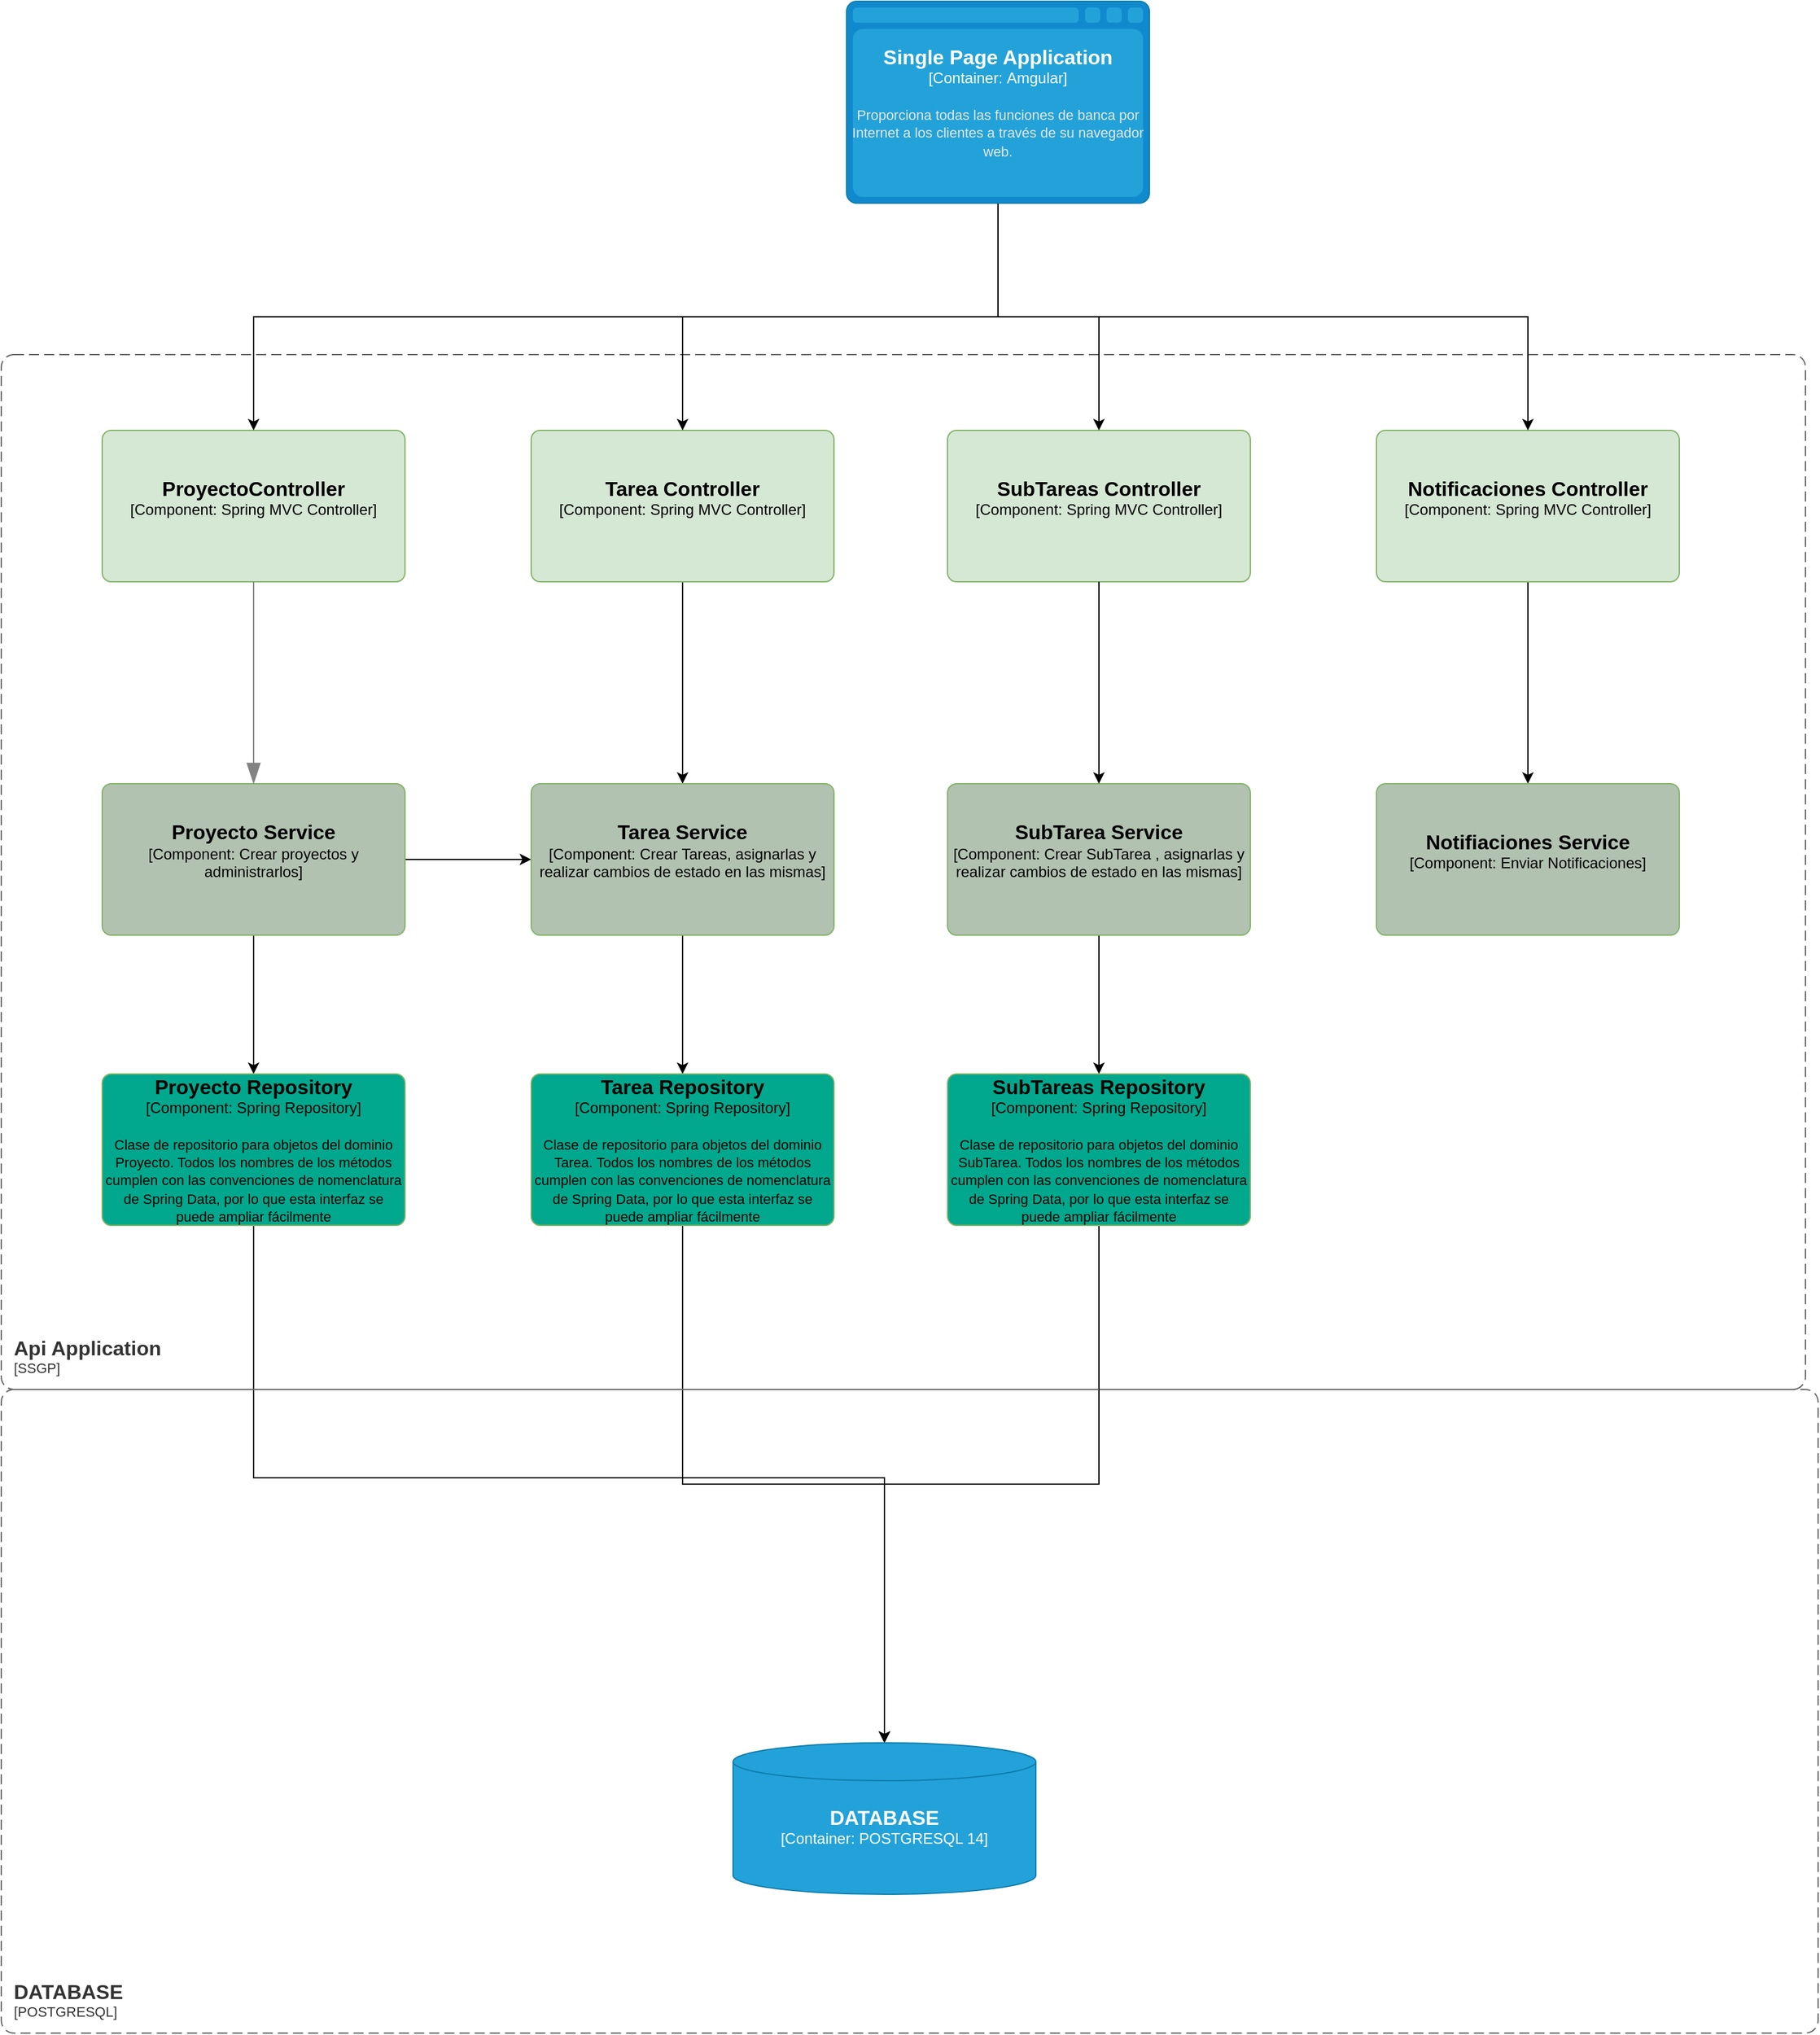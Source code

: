 <mxfile version="24.7.16" pages="2">
  <diagram name="MVC" id="RyP6eiHWeHaV1S0HKWHq">
    <mxGraphModel dx="1400" dy="1912" grid="1" gridSize="10" guides="1" tooltips="1" connect="1" arrows="1" fold="1" page="1" pageScale="1" pageWidth="827" pageHeight="1169" math="0" shadow="0">
      <root>
        <mxCell id="0" />
        <mxCell id="1" parent="0" />
        <object placeholders="1" c4Name="ProyectoController&#xa;" c4Type="Component" c4Technology="Spring MVC Controller" c4Description="" label="&lt;font style=&quot;font-size: 16px&quot;&gt;&lt;b&gt;%c4Name%&lt;/b&gt;&lt;/font&gt;&lt;div&gt;[%c4Type%: %c4Technology%]&lt;/div&gt;&lt;br&gt;&lt;div&gt;&lt;font style=&quot;font-size: 11px&quot;&gt;%c4Description%&lt;/font&gt;&lt;/div&gt;" id="nKPw50ELXK0rw5KBYAon-1">
          <mxCell style="rounded=1;whiteSpace=wrap;html=1;labelBackgroundColor=none;fillColor=#d5e8d4;align=center;arcSize=6;strokeColor=#82b366;metaEdit=1;resizable=0;points=[[0.25,0,0],[0.5,0,0],[0.75,0,0],[1,0.25,0],[1,0.5,0],[1,0.75,0],[0.75,1,0],[0.5,1,0],[0.25,1,0],[0,0.75,0],[0,0.5,0],[0,0.25,0]];" vertex="1" parent="1">
            <mxGeometry x="150" y="30" width="240" height="120" as="geometry" />
          </mxCell>
        </object>
        <mxCell id="nKPw50ELXK0rw5KBYAon-12" style="edgeStyle=orthogonalEdgeStyle;rounded=0;orthogonalLoop=1;jettySize=auto;html=1;" edge="1" parent="1" source="nKPw50ELXK0rw5KBYAon-2" target="nKPw50ELXK0rw5KBYAon-10">
          <mxGeometry relative="1" as="geometry" />
        </mxCell>
        <object placeholders="1" c4Name="Tarea Controller" c4Type="Component" c4Technology="Spring MVC Controller" c4Description="" label="&lt;font style=&quot;font-size: 16px&quot;&gt;&lt;b&gt;%c4Name%&lt;/b&gt;&lt;/font&gt;&lt;div&gt;[%c4Type%: %c4Technology%]&lt;/div&gt;&lt;br&gt;&lt;div&gt;&lt;font style=&quot;font-size: 11px&quot;&gt;%c4Description%&lt;/font&gt;&lt;/div&gt;" id="nKPw50ELXK0rw5KBYAon-2">
          <mxCell style="rounded=1;whiteSpace=wrap;html=1;labelBackgroundColor=none;fillColor=#d5e8d4;align=center;arcSize=6;strokeColor=#82b366;metaEdit=1;resizable=0;points=[[0.25,0,0],[0.5,0,0],[0.75,0,0],[1,0.25,0],[1,0.5,0],[1,0.75,0],[0.75,1,0],[0.5,1,0],[0.25,1,0],[0,0.75,0],[0,0.5,0],[0,0.25,0]];" vertex="1" parent="1">
            <mxGeometry x="490" y="30" width="240" height="120" as="geometry" />
          </mxCell>
        </object>
        <object placeholders="1" c4Name="SubTareas Controller" c4Type="Component" c4Technology="Spring MVC Controller" c4Description="" label="&lt;font style=&quot;font-size: 16px&quot;&gt;&lt;b&gt;%c4Name%&lt;/b&gt;&lt;/font&gt;&lt;div&gt;[%c4Type%: %c4Technology%]&lt;/div&gt;&lt;br&gt;&lt;div&gt;&lt;font style=&quot;font-size: 11px&quot;&gt;%c4Description%&lt;/font&gt;&lt;/div&gt;" id="nKPw50ELXK0rw5KBYAon-3">
          <mxCell style="rounded=1;whiteSpace=wrap;html=1;labelBackgroundColor=none;fillColor=#d5e8d4;align=center;arcSize=6;strokeColor=#82b366;metaEdit=1;resizable=0;points=[[0.25,0,0],[0.5,0,0],[0.75,0,0],[1,0.25,0],[1,0.5,0],[1,0.75,0],[0.75,1,0],[0.5,1,0],[0.25,1,0],[0,0.75,0],[0,0.5,0],[0,0.25,0]];" vertex="1" parent="1">
            <mxGeometry x="820" y="30" width="240" height="120" as="geometry" />
          </mxCell>
        </object>
        <mxCell id="nKPw50ELXK0rw5KBYAon-25" style="edgeStyle=orthogonalEdgeStyle;rounded=0;orthogonalLoop=1;jettySize=auto;html=1;" edge="1" parent="1" source="nKPw50ELXK0rw5KBYAon-4" target="nKPw50ELXK0rw5KBYAon-24">
          <mxGeometry relative="1" as="geometry" />
        </mxCell>
        <object placeholders="1" c4Name="Notificaciones Controller&#xa;" c4Type="Component" c4Technology="Spring MVC Controller" c4Description="" label="&lt;font style=&quot;font-size: 16px&quot;&gt;&lt;b&gt;%c4Name%&lt;/b&gt;&lt;/font&gt;&lt;div&gt;[%c4Type%: %c4Technology%]&lt;/div&gt;&lt;br&gt;&lt;div&gt;&lt;font style=&quot;font-size: 11px&quot;&gt;%c4Description%&lt;/font&gt;&lt;/div&gt;" id="nKPw50ELXK0rw5KBYAon-4">
          <mxCell style="rounded=1;whiteSpace=wrap;html=1;labelBackgroundColor=none;fillColor=#d5e8d4;align=center;arcSize=6;strokeColor=#82b366;metaEdit=1;resizable=0;points=[[0.25,0,0],[0.5,0,0],[0.75,0,0],[1,0.25,0],[1,0.5,0],[1,0.75,0],[0.75,1,0],[0.5,1,0],[0.25,1,0],[0,0.75,0],[0,0.5,0],[0,0.25,0]];" vertex="1" parent="1">
            <mxGeometry x="1160" y="30" width="240" height="120" as="geometry" />
          </mxCell>
        </object>
        <mxCell id="nKPw50ELXK0rw5KBYAon-13" style="edgeStyle=orthogonalEdgeStyle;rounded=0;orthogonalLoop=1;jettySize=auto;html=1;" edge="1" parent="1" source="nKPw50ELXK0rw5KBYAon-5" target="nKPw50ELXK0rw5KBYAon-10">
          <mxGeometry relative="1" as="geometry" />
        </mxCell>
        <mxCell id="nKPw50ELXK0rw5KBYAon-19" style="edgeStyle=orthogonalEdgeStyle;rounded=0;orthogonalLoop=1;jettySize=auto;html=1;" edge="1" parent="1" source="nKPw50ELXK0rw5KBYAon-5" target="nKPw50ELXK0rw5KBYAon-17">
          <mxGeometry relative="1" as="geometry" />
        </mxCell>
        <object placeholders="1" c4Name="Proyecto Service" c4Type="Component" c4Technology="Crear proyectos y administrarlos" c4Description="" label="&lt;font style=&quot;font-size: 16px&quot;&gt;&lt;b&gt;%c4Name%&lt;/b&gt;&lt;/font&gt;&lt;div&gt;[%c4Type%: %c4Technology%]&lt;/div&gt;&lt;br&gt;&lt;div&gt;&lt;font style=&quot;font-size: 11px&quot;&gt;%c4Description%&lt;/font&gt;&lt;/div&gt;" id="nKPw50ELXK0rw5KBYAon-5">
          <mxCell style="rounded=1;whiteSpace=wrap;html=1;labelBackgroundColor=none;fillColor=#B2C2B1;align=center;arcSize=6;strokeColor=#82b366;metaEdit=1;resizable=0;points=[[0.25,0,0],[0.5,0,0],[0.75,0,0],[1,0.25,0],[1,0.5,0],[1,0.75,0],[0.75,1,0],[0.5,1,0],[0.25,1,0],[0,0.75,0],[0,0.5,0],[0,0.25,0]];" vertex="1" parent="1">
            <mxGeometry x="150" y="310" width="240" height="120" as="geometry" />
          </mxCell>
        </object>
        <object placeholders="1" c4Type="Relationship" id="nKPw50ELXK0rw5KBYAon-9">
          <mxCell style="endArrow=blockThin;html=1;fontSize=10;fontColor=#404040;strokeWidth=1;endFill=1;strokeColor=#828282;elbow=vertical;metaEdit=1;endSize=14;startSize=14;jumpStyle=arc;jumpSize=16;rounded=0;edgeStyle=orthogonalEdgeStyle;" edge="1" parent="1" source="nKPw50ELXK0rw5KBYAon-1" target="nKPw50ELXK0rw5KBYAon-5">
            <mxGeometry width="240" relative="1" as="geometry">
              <mxPoint x="540" y="350" as="sourcePoint" />
              <mxPoint x="780" y="350" as="targetPoint" />
            </mxGeometry>
          </mxCell>
        </object>
        <mxCell id="nKPw50ELXK0rw5KBYAon-22" style="edgeStyle=orthogonalEdgeStyle;rounded=0;orthogonalLoop=1;jettySize=auto;html=1;" edge="1" parent="1" source="nKPw50ELXK0rw5KBYAon-10" target="nKPw50ELXK0rw5KBYAon-20">
          <mxGeometry relative="1" as="geometry" />
        </mxCell>
        <object placeholders="1" c4Name="Tarea Service" c4Type="Component" c4Technology="Crear Tareas, asignarlas y realizar cambios de estado en las mismas" c4Description="" label="&lt;font style=&quot;font-size: 16px&quot;&gt;&lt;b&gt;%c4Name%&lt;/b&gt;&lt;/font&gt;&lt;div&gt;[%c4Type%: %c4Technology%]&lt;/div&gt;&lt;br&gt;&lt;div&gt;&lt;font style=&quot;font-size: 11px&quot;&gt;%c4Description%&lt;/font&gt;&lt;/div&gt;" id="nKPw50ELXK0rw5KBYAon-10">
          <mxCell style="rounded=1;whiteSpace=wrap;html=1;labelBackgroundColor=none;fillColor=#B2C2B1;align=center;arcSize=6;strokeColor=#82b366;metaEdit=1;resizable=0;points=[[0.25,0,0],[0.5,0,0],[0.75,0,0],[1,0.25,0],[1,0.5,0],[1,0.75,0],[0.75,1,0],[0.5,1,0],[0.25,1,0],[0,0.75,0],[0,0.5,0],[0,0.25,0]];" vertex="1" parent="1">
            <mxGeometry x="490" y="310" width="240" height="120" as="geometry" />
          </mxCell>
        </object>
        <mxCell id="nKPw50ELXK0rw5KBYAon-23" style="edgeStyle=orthogonalEdgeStyle;rounded=0;orthogonalLoop=1;jettySize=auto;html=1;" edge="1" parent="1" source="nKPw50ELXK0rw5KBYAon-14" target="nKPw50ELXK0rw5KBYAon-21">
          <mxGeometry relative="1" as="geometry" />
        </mxCell>
        <object placeholders="1" c4Name="SubTarea Service" c4Type="Component" c4Technology="Crear SubTarea , asignarlas y realizar cambios de estado en las mismas" c4Description="" label="&lt;font style=&quot;font-size: 16px&quot;&gt;&lt;b&gt;%c4Name%&lt;/b&gt;&lt;/font&gt;&lt;div&gt;[%c4Type%: %c4Technology%]&lt;/div&gt;&lt;br&gt;&lt;div&gt;&lt;font style=&quot;font-size: 11px&quot;&gt;%c4Description%&lt;/font&gt;&lt;/div&gt;" id="nKPw50ELXK0rw5KBYAon-14">
          <mxCell style="rounded=1;whiteSpace=wrap;html=1;labelBackgroundColor=none;fillColor=#B2C2B1;align=center;arcSize=6;strokeColor=#82b366;metaEdit=1;resizable=0;points=[[0.25,0,0],[0.5,0,0],[0.75,0,0],[1,0.25,0],[1,0.5,0],[1,0.75,0],[0.75,1,0],[0.5,1,0],[0.25,1,0],[0,0.75,0],[0,0.5,0],[0,0.25,0]];" vertex="1" parent="1">
            <mxGeometry x="820" y="310" width="240" height="120" as="geometry" />
          </mxCell>
        </object>
        <mxCell id="nKPw50ELXK0rw5KBYAon-15" style="edgeStyle=orthogonalEdgeStyle;rounded=0;orthogonalLoop=1;jettySize=auto;html=1;" edge="1" parent="1" source="nKPw50ELXK0rw5KBYAon-3" target="nKPw50ELXK0rw5KBYAon-14">
          <mxGeometry relative="1" as="geometry">
            <mxPoint x="946.29" y="160" as="sourcePoint" />
            <mxPoint x="946.29" y="320" as="targetPoint" />
          </mxGeometry>
        </mxCell>
        <mxCell id="nKPw50ELXK0rw5KBYAon-30" style="edgeStyle=orthogonalEdgeStyle;rounded=0;orthogonalLoop=1;jettySize=auto;html=1;" edge="1" parent="1" source="nKPw50ELXK0rw5KBYAon-17" target="nKPw50ELXK0rw5KBYAon-28">
          <mxGeometry relative="1" as="geometry">
            <Array as="points">
              <mxPoint x="270" y="860" />
              <mxPoint x="770" y="860" />
            </Array>
          </mxGeometry>
        </mxCell>
        <object placeholders="1" c4Name="Proyecto Repository" c4Type="Component" c4Technology="Spring Repository" c4Description="Clase de repositorio para objetos del dominio Proyecto. Todos los nombres de los métodos cumplen con las convenciones de nomenclatura de Spring Data, por lo que esta interfaz se puede ampliar fácilmente" label="&lt;font style=&quot;font-size: 16px&quot;&gt;&lt;b&gt;%c4Name%&lt;/b&gt;&lt;/font&gt;&lt;div&gt;[%c4Type%: %c4Technology%]&lt;/div&gt;&lt;br&gt;&lt;div&gt;&lt;font style=&quot;font-size: 11px&quot;&gt;%c4Description%&lt;/font&gt;&lt;/div&gt;" id="nKPw50ELXK0rw5KBYAon-17">
          <mxCell style="rounded=1;whiteSpace=wrap;html=1;labelBackgroundColor=none;fillColor=#01A88D;align=center;arcSize=6;strokeColor=#82b366;metaEdit=1;resizable=0;points=[[0.25,0,0],[0.5,0,0],[0.75,0,0],[1,0.25,0],[1,0.5,0],[1,0.75,0],[0.75,1,0],[0.5,1,0],[0.25,1,0],[0,0.75,0],[0,0.5,0],[0,0.25,0]];" vertex="1" parent="1">
            <mxGeometry x="150" y="540" width="240" height="120" as="geometry" />
          </mxCell>
        </object>
        <object placeholders="1" c4Name="Api Application" c4Type="ContainerScopeBoundary" c4Application="SSGP" label="&lt;font style=&quot;font-size: 16px&quot;&gt;&lt;b&gt;&lt;div style=&quot;text-align: left&quot;&gt;%c4Name%&lt;/div&gt;&lt;/b&gt;&lt;/font&gt;&lt;div style=&quot;text-align: left&quot;&gt;[%c4Application%]&lt;/div&gt;" id="nKPw50ELXK0rw5KBYAon-18">
          <mxCell style="rounded=1;fontSize=11;whiteSpace=wrap;html=1;dashed=1;arcSize=20;fillColor=none;strokeColor=#666666;fontColor=#333333;labelBackgroundColor=none;align=left;verticalAlign=bottom;labelBorderColor=none;spacingTop=0;spacing=10;dashPattern=8 4;metaEdit=1;rotatable=0;perimeter=rectanglePerimeter;noLabel=0;labelPadding=0;allowArrows=0;connectable=0;expand=0;recursiveResize=0;editable=1;pointerEvents=0;absoluteArcSize=1;points=[[0.25,0,0],[0.5,0,0],[0.75,0,0],[1,0.25,0],[1,0.5,0],[1,0.75,0],[0.75,1,0],[0.5,1,0],[0.25,1,0],[0,0.75,0],[0,0.5,0],[0,0.25,0]];" vertex="1" parent="1">
            <mxGeometry x="70" y="-30" width="1430" height="820" as="geometry" />
          </mxCell>
        </object>
        <mxCell id="nKPw50ELXK0rw5KBYAon-34" style="edgeStyle=orthogonalEdgeStyle;rounded=0;orthogonalLoop=1;jettySize=auto;html=1;" edge="1" parent="1" source="nKPw50ELXK0rw5KBYAon-20" target="nKPw50ELXK0rw5KBYAon-28">
          <mxGeometry relative="1" as="geometry" />
        </mxCell>
        <object placeholders="1" c4Name="Tarea Repository" c4Type="Component" c4Technology="Spring Repository" c4Description="Clase de repositorio para objetos del dominio Tarea. Todos los nombres de los métodos cumplen con las convenciones de nomenclatura de Spring Data, por lo que esta interfaz se puede ampliar fácilmente" label="&lt;font style=&quot;font-size: 16px&quot;&gt;&lt;b&gt;%c4Name%&lt;/b&gt;&lt;/font&gt;&lt;div&gt;[%c4Type%: %c4Technology%]&lt;/div&gt;&lt;br&gt;&lt;div&gt;&lt;font style=&quot;font-size: 11px&quot;&gt;%c4Description%&lt;/font&gt;&lt;/div&gt;" id="nKPw50ELXK0rw5KBYAon-20">
          <mxCell style="rounded=1;whiteSpace=wrap;html=1;labelBackgroundColor=none;fillColor=#01A88D;align=center;arcSize=6;strokeColor=#82b366;metaEdit=1;resizable=0;points=[[0.25,0,0],[0.5,0,0],[0.75,0,0],[1,0.25,0],[1,0.5,0],[1,0.75,0],[0.75,1,0],[0.5,1,0],[0.25,1,0],[0,0.75,0],[0,0.5,0],[0,0.25,0]];" vertex="1" parent="1">
            <mxGeometry x="490" y="540" width="240" height="120" as="geometry" />
          </mxCell>
        </object>
        <mxCell id="nKPw50ELXK0rw5KBYAon-31" style="edgeStyle=orthogonalEdgeStyle;rounded=0;orthogonalLoop=1;jettySize=auto;html=1;" edge="1" parent="1" source="nKPw50ELXK0rw5KBYAon-21" target="nKPw50ELXK0rw5KBYAon-28">
          <mxGeometry relative="1" as="geometry" />
        </mxCell>
        <object placeholders="1" c4Name="SubTareas Repository" c4Type="Component" c4Technology="Spring Repository" c4Description="Clase de repositorio para objetos del dominio SubTarea. Todos los nombres de los métodos cumplen con las convenciones de nomenclatura de Spring Data, por lo que esta interfaz se puede ampliar fácilmente" label="&lt;font style=&quot;font-size: 16px&quot;&gt;&lt;b&gt;%c4Name%&lt;/b&gt;&lt;/font&gt;&lt;div&gt;[%c4Type%: %c4Technology%]&lt;/div&gt;&lt;br&gt;&lt;div&gt;&lt;font style=&quot;font-size: 11px&quot;&gt;%c4Description%&lt;/font&gt;&lt;/div&gt;" id="nKPw50ELXK0rw5KBYAon-21">
          <mxCell style="rounded=1;whiteSpace=wrap;html=1;labelBackgroundColor=none;fillColor=#01A88D;align=center;arcSize=6;strokeColor=#82b366;metaEdit=1;resizable=0;points=[[0.25,0,0],[0.5,0,0],[0.75,0,0],[1,0.25,0],[1,0.5,0],[1,0.75,0],[0.75,1,0],[0.5,1,0],[0.25,1,0],[0,0.75,0],[0,0.5,0],[0,0.25,0]];" vertex="1" parent="1">
            <mxGeometry x="820" y="540" width="240" height="120" as="geometry" />
          </mxCell>
        </object>
        <object placeholders="1" c4Name="Notifiaciones Service" c4Type="Component" c4Technology="Enviar Notificaciones" c4Description="" label="&lt;font style=&quot;font-size: 16px&quot;&gt;&lt;b&gt;%c4Name%&lt;/b&gt;&lt;/font&gt;&lt;div&gt;[%c4Type%: %c4Technology%]&lt;/div&gt;&lt;br&gt;&lt;div&gt;&lt;font style=&quot;font-size: 11px&quot;&gt;%c4Description%&lt;/font&gt;&lt;/div&gt;" id="nKPw50ELXK0rw5KBYAon-24">
          <mxCell style="rounded=1;whiteSpace=wrap;html=1;labelBackgroundColor=none;fillColor=#B2C2B1;align=center;arcSize=6;strokeColor=#82b366;metaEdit=1;resizable=0;points=[[0.25,0,0],[0.5,0,0],[0.75,0,0],[1,0.25,0],[1,0.5,0],[1,0.75,0],[0.75,1,0],[0.5,1,0],[0.25,1,0],[0,0.75,0],[0,0.5,0],[0,0.25,0]];" vertex="1" parent="1">
            <mxGeometry x="1160" y="310" width="240" height="120" as="geometry" />
          </mxCell>
        </object>
        <object placeholders="1" c4Name="DATABASE" c4Type="Container" c4Technology="POSTGRESQL 14" c4Description="" label="&lt;font style=&quot;font-size: 16px&quot;&gt;&lt;b&gt;%c4Name%&lt;/b&gt;&lt;/font&gt;&lt;div&gt;[%c4Type%:&amp;nbsp;%c4Technology%]&lt;/div&gt;&lt;br&gt;&lt;div&gt;&lt;font style=&quot;font-size: 11px&quot;&gt;&lt;font color=&quot;#E6E6E6&quot;&gt;%c4Description%&lt;/font&gt;&lt;/div&gt;" id="nKPw50ELXK0rw5KBYAon-28">
          <mxCell style="shape=cylinder3;size=15;whiteSpace=wrap;html=1;boundedLbl=1;rounded=0;labelBackgroundColor=none;fillColor=#23A2D9;fontSize=12;fontColor=#ffffff;align=center;strokeColor=#0E7DAD;metaEdit=1;points=[[0.5,0,0],[1,0.25,0],[1,0.5,0],[1,0.75,0],[0.5,1,0],[0,0.75,0],[0,0.5,0],[0,0.25,0]];resizable=0;" vertex="1" parent="1">
            <mxGeometry x="650" y="1070" width="240" height="120" as="geometry" />
          </mxCell>
        </object>
        <object placeholders="1" c4Name="DATABASE" c4Type="SystemScopeBoundary" c4Application="POSTGRESQL" label="&lt;font style=&quot;font-size: 16px&quot;&gt;&lt;b&gt;&lt;div style=&quot;text-align: left&quot;&gt;%c4Name%&lt;/div&gt;&lt;/b&gt;&lt;/font&gt;&lt;div style=&quot;text-align: left&quot;&gt;[%c4Application%]&lt;/div&gt;" id="nKPw50ELXK0rw5KBYAon-29">
          <mxCell style="rounded=1;fontSize=11;whiteSpace=wrap;html=1;dashed=1;arcSize=20;fillColor=none;strokeColor=#666666;fontColor=#333333;labelBackgroundColor=none;align=left;verticalAlign=bottom;labelBorderColor=none;spacingTop=0;spacing=10;dashPattern=8 4;metaEdit=1;rotatable=0;perimeter=rectanglePerimeter;noLabel=0;labelPadding=0;allowArrows=0;connectable=0;expand=0;recursiveResize=0;editable=1;pointerEvents=0;absoluteArcSize=1;points=[[0.25,0,0],[0.5,0,0],[0.75,0,0],[1,0.25,0],[1,0.5,0],[1,0.75,0],[0.75,1,0],[0.5,1,0],[0.25,1,0],[0,0.75,0],[0,0.5,0],[0,0.25,0]];" vertex="1" parent="1">
            <mxGeometry x="70" y="790" width="1440" height="510" as="geometry" />
          </mxCell>
        </object>
        <mxCell id="nKPw50ELXK0rw5KBYAon-40" style="edgeStyle=orthogonalEdgeStyle;rounded=0;orthogonalLoop=1;jettySize=auto;html=1;" edge="1" parent="1" source="nKPw50ELXK0rw5KBYAon-39" target="nKPw50ELXK0rw5KBYAon-1">
          <mxGeometry relative="1" as="geometry">
            <Array as="points">
              <mxPoint x="860" y="-60" />
              <mxPoint x="270" y="-60" />
            </Array>
          </mxGeometry>
        </mxCell>
        <mxCell id="nKPw50ELXK0rw5KBYAon-41" style="edgeStyle=orthogonalEdgeStyle;rounded=0;orthogonalLoop=1;jettySize=auto;html=1;" edge="1" parent="1" source="nKPw50ELXK0rw5KBYAon-39" target="nKPw50ELXK0rw5KBYAon-2">
          <mxGeometry relative="1" as="geometry">
            <Array as="points">
              <mxPoint x="860" y="-60" />
              <mxPoint x="610" y="-60" />
            </Array>
          </mxGeometry>
        </mxCell>
        <mxCell id="nKPw50ELXK0rw5KBYAon-42" style="edgeStyle=orthogonalEdgeStyle;rounded=0;orthogonalLoop=1;jettySize=auto;html=1;" edge="1" parent="1" source="nKPw50ELXK0rw5KBYAon-39" target="nKPw50ELXK0rw5KBYAon-3">
          <mxGeometry relative="1" as="geometry" />
        </mxCell>
        <mxCell id="nKPw50ELXK0rw5KBYAon-43" style="edgeStyle=orthogonalEdgeStyle;rounded=0;orthogonalLoop=1;jettySize=auto;html=1;" edge="1" parent="1" source="nKPw50ELXK0rw5KBYAon-39" target="nKPw50ELXK0rw5KBYAon-4">
          <mxGeometry relative="1" as="geometry">
            <Array as="points">
              <mxPoint x="860" y="-60" />
              <mxPoint x="1280" y="-60" />
            </Array>
          </mxGeometry>
        </mxCell>
        <object placeholders="1" c4Name="Single Page Application" c4Type="Container" c4Technology="Amgular" c4Description="Proporciona todas las funciones de banca por Internet a los clientes a través de su navegador web." label="&lt;font style=&quot;font-size: 16px&quot;&gt;&lt;b&gt;%c4Name%&lt;/b&gt;&lt;/font&gt;&lt;div&gt;[%c4Type%:&amp;nbsp;%c4Technology%]&lt;/div&gt;&lt;br&gt;&lt;div&gt;&lt;font style=&quot;font-size: 11px&quot;&gt;&lt;font color=&quot;#E6E6E6&quot;&gt;%c4Description%&lt;/font&gt;&lt;/div&gt;" id="nKPw50ELXK0rw5KBYAon-39">
          <mxCell style="shape=mxgraph.c4.webBrowserContainer2;whiteSpace=wrap;html=1;boundedLbl=1;rounded=0;labelBackgroundColor=none;strokeColor=#118ACD;fillColor=#23A2D9;strokeColor=#118ACD;strokeColor2=#0E7DAD;fontSize=12;fontColor=#ffffff;align=center;metaEdit=1;points=[[0.5,0,0],[1,0.25,0],[1,0.5,0],[1,0.75,0],[0.5,1,0],[0,0.75,0],[0,0.5,0],[0,0.25,0]];resizable=0;" vertex="1" parent="1">
            <mxGeometry x="740" y="-310" width="240" height="160" as="geometry" />
          </mxCell>
        </object>
      </root>
    </mxGraphModel>
  </diagram>
  <diagram id="NoX35mhANKfdFa1TqxTg" name="CAPAS">
    <mxGraphModel dx="1909" dy="1013" grid="1" gridSize="10" guides="1" tooltips="1" connect="1" arrows="1" fold="1" page="1" pageScale="1" pageWidth="827" pageHeight="1169" math="0" shadow="0">
      <root>
        <mxCell id="0" />
        <mxCell id="1" parent="0" />
      </root>
    </mxGraphModel>
  </diagram>
</mxfile>
